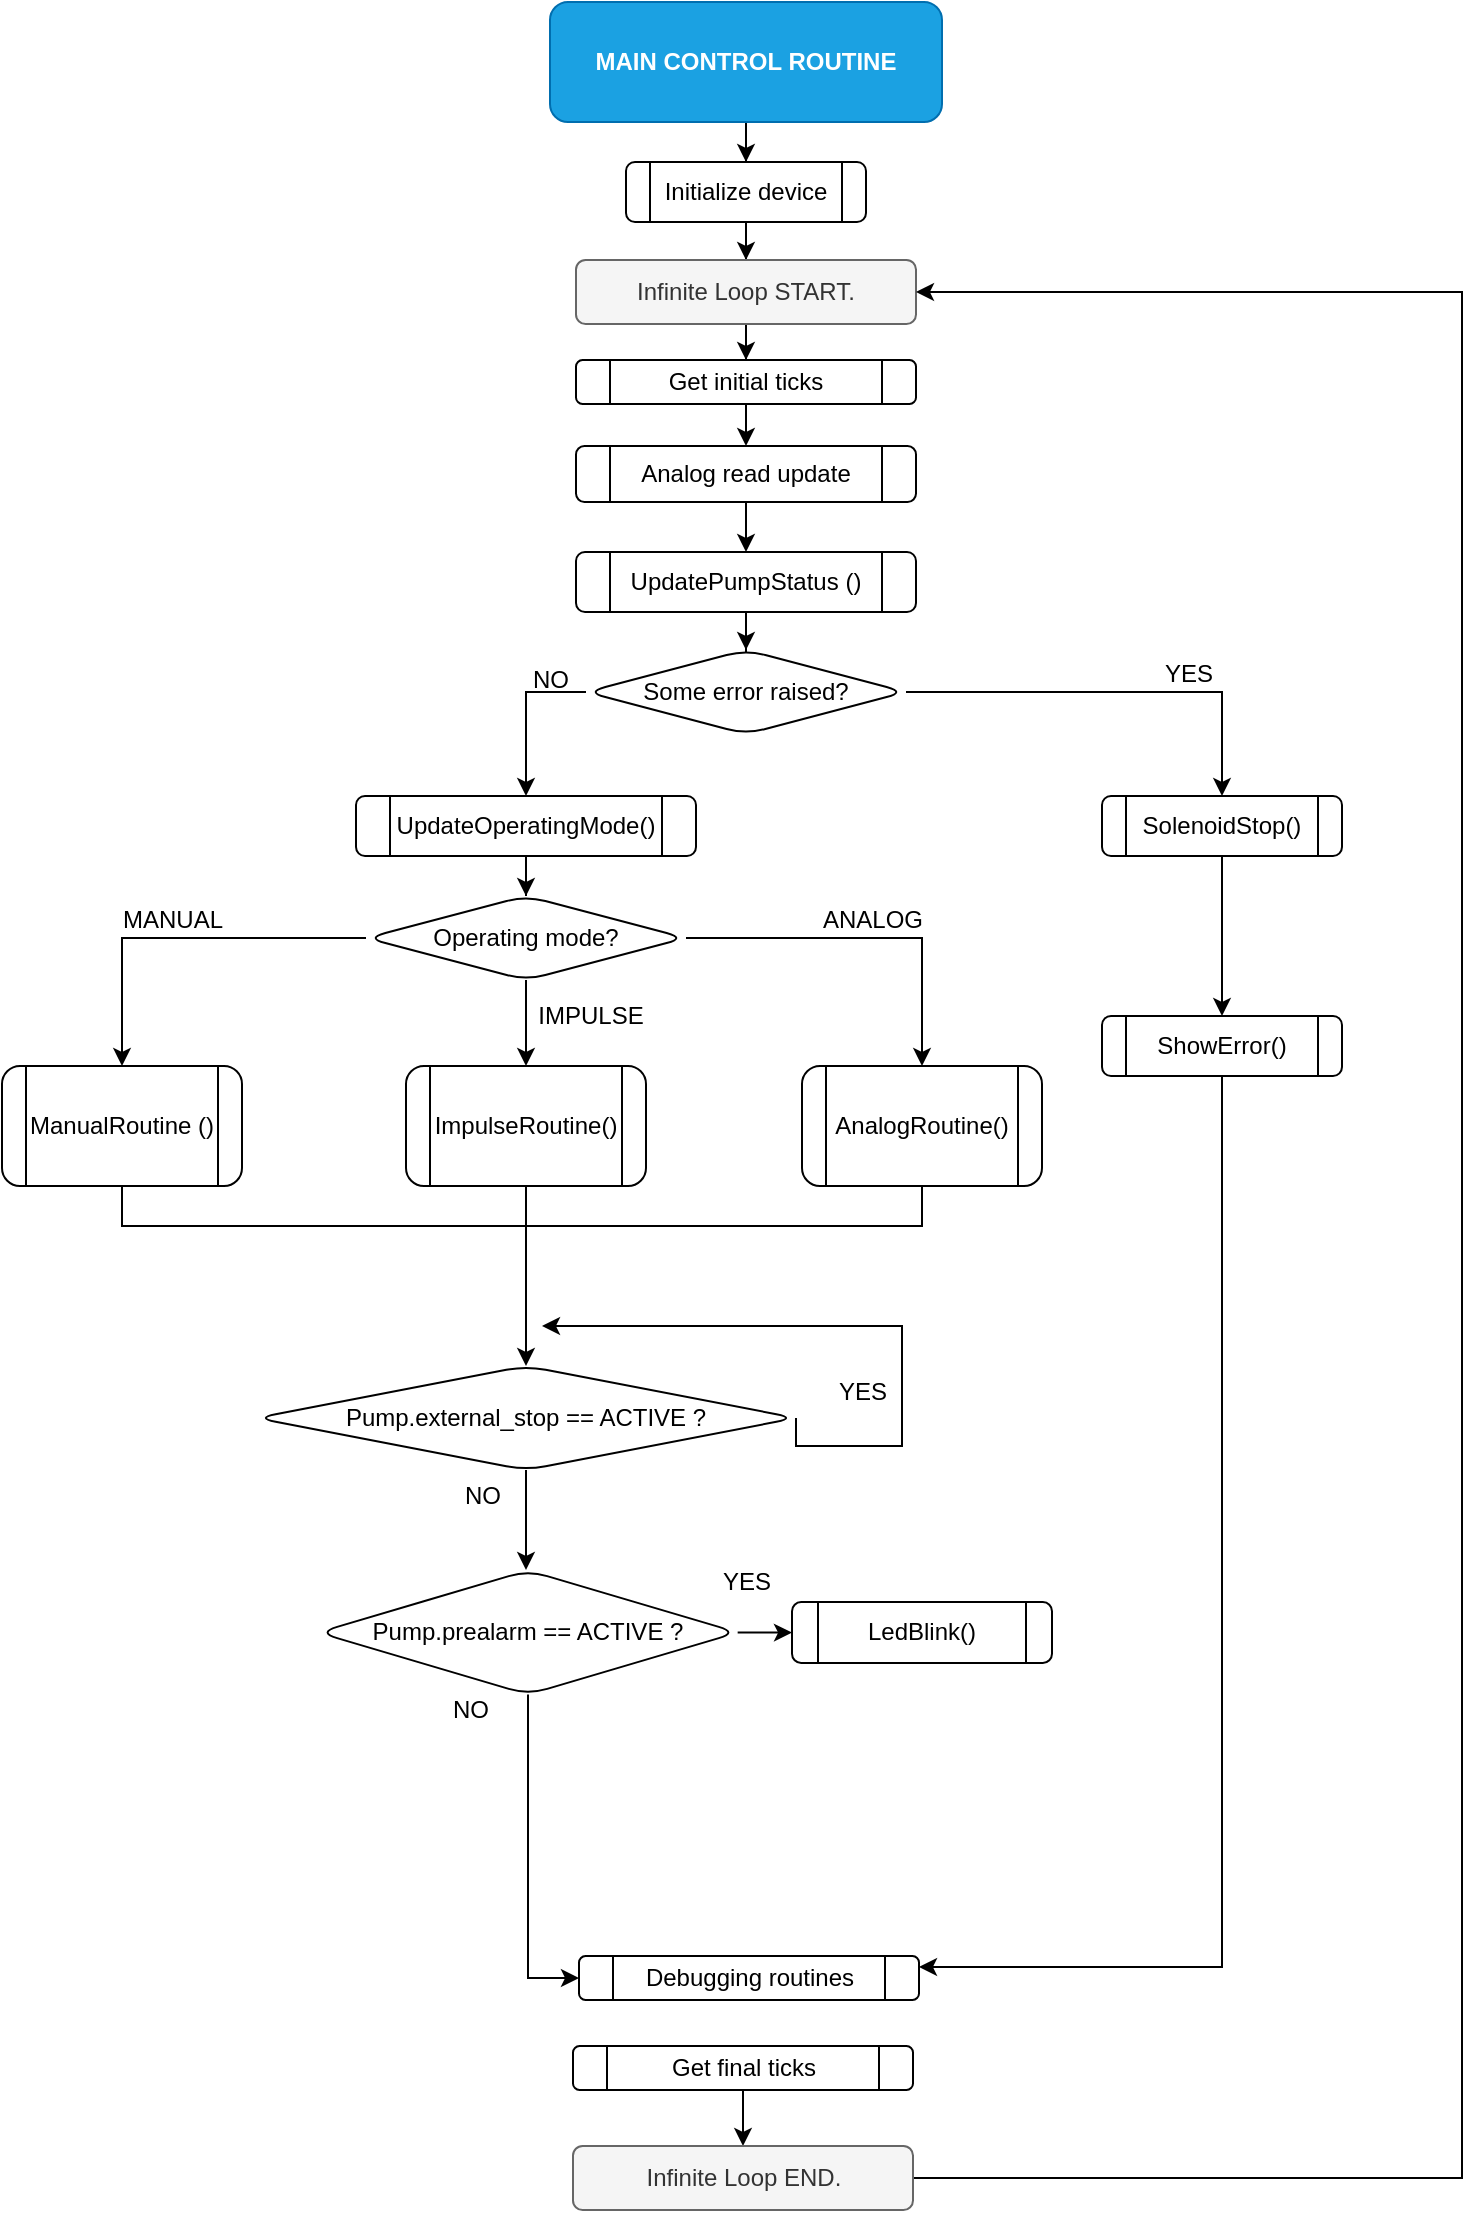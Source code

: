 <mxfile version="24.9.1">
  <diagram name="Main_Control_Routine" id="GrvnrPJXnc8yTMUI44hV">
    <mxGraphModel dx="1195" dy="622" grid="1" gridSize="10" guides="1" tooltips="1" connect="1" arrows="1" fold="1" page="1" pageScale="1" pageWidth="827" pageHeight="1169" math="0" shadow="0">
      <root>
        <mxCell id="0" />
        <mxCell id="1" parent="0" />
        <mxCell id="hCrbw9FhNNtImvgFaIb2-7" value="" style="edgeStyle=orthogonalEdgeStyle;rounded=0;orthogonalLoop=1;jettySize=auto;html=1;" parent="1" source="hCrbw9FhNNtImvgFaIb2-1" target="hCrbw9FhNNtImvgFaIb2-6" edge="1">
          <mxGeometry relative="1" as="geometry" />
        </mxCell>
        <mxCell id="hCrbw9FhNNtImvgFaIb2-1" value="&lt;b&gt;MAIN CONTROL ROUTINE&lt;/b&gt;" style="rounded=1;whiteSpace=wrap;html=1;fillColor=#1ba1e2;strokeColor=#006EAF;fontColor=#ffffff;" parent="1" vertex="1">
          <mxGeometry x="284" y="23" width="196" height="60" as="geometry" />
        </mxCell>
        <mxCell id="hCrbw9FhNNtImvgFaIb2-11" value="" style="edgeStyle=orthogonalEdgeStyle;rounded=0;orthogonalLoop=1;jettySize=auto;html=1;" parent="1" source="hCrbw9FhNNtImvgFaIb2-6" target="hCrbw9FhNNtImvgFaIb2-10" edge="1">
          <mxGeometry relative="1" as="geometry" />
        </mxCell>
        <mxCell id="hCrbw9FhNNtImvgFaIb2-6" value="Initialize device" style="shape=process;whiteSpace=wrap;html=1;backgroundOutline=1;rounded=1;" parent="1" vertex="1">
          <mxGeometry x="322" y="103" width="120" height="30" as="geometry" />
        </mxCell>
        <mxCell id="hCrbw9FhNNtImvgFaIb2-13" value="" style="edgeStyle=orthogonalEdgeStyle;rounded=0;orthogonalLoop=1;jettySize=auto;html=1;" parent="1" source="hCrbw9FhNNtImvgFaIb2-10" target="hCrbw9FhNNtImvgFaIb2-12" edge="1">
          <mxGeometry relative="1" as="geometry" />
        </mxCell>
        <mxCell id="hCrbw9FhNNtImvgFaIb2-10" value="Infinite Loop&amp;nbsp;&lt;span style=&quot;background-color: initial;&quot;&gt;START.&lt;/span&gt;" style="rounded=1;whiteSpace=wrap;html=1;fillColor=#f5f5f5;fontColor=#333333;strokeColor=#666666;" parent="1" vertex="1">
          <mxGeometry x="297" y="152" width="170" height="32" as="geometry" />
        </mxCell>
        <mxCell id="hCrbw9FhNNtImvgFaIb2-15" value="" style="edgeStyle=orthogonalEdgeStyle;rounded=0;orthogonalLoop=1;jettySize=auto;html=1;" parent="1" source="hCrbw9FhNNtImvgFaIb2-12" target="hCrbw9FhNNtImvgFaIb2-14" edge="1">
          <mxGeometry relative="1" as="geometry" />
        </mxCell>
        <mxCell id="hCrbw9FhNNtImvgFaIb2-12" value="Get initial ticks" style="shape=process;whiteSpace=wrap;html=1;backgroundOutline=1;rounded=1;" parent="1" vertex="1">
          <mxGeometry x="297" y="202" width="170" height="22" as="geometry" />
        </mxCell>
        <mxCell id="hCrbw9FhNNtImvgFaIb2-17" value="" style="edgeStyle=orthogonalEdgeStyle;rounded=0;orthogonalLoop=1;jettySize=auto;html=1;" parent="1" source="hCrbw9FhNNtImvgFaIb2-14" target="hCrbw9FhNNtImvgFaIb2-16" edge="1">
          <mxGeometry relative="1" as="geometry" />
        </mxCell>
        <mxCell id="hCrbw9FhNNtImvgFaIb2-14" value="Analog read update" style="shape=process;whiteSpace=wrap;html=1;backgroundOutline=1;rounded=1;" parent="1" vertex="1">
          <mxGeometry x="297" y="245" width="170" height="28" as="geometry" />
        </mxCell>
        <mxCell id="2Km9UWCAOeSeLq_cth0u-4" value="" style="edgeStyle=orthogonalEdgeStyle;rounded=0;orthogonalLoop=1;jettySize=auto;html=1;" edge="1" parent="1" source="hCrbw9FhNNtImvgFaIb2-16" target="2Km9UWCAOeSeLq_cth0u-2">
          <mxGeometry relative="1" as="geometry" />
        </mxCell>
        <mxCell id="hCrbw9FhNNtImvgFaIb2-16" value="UpdatePumpStatus ()" style="shape=process;whiteSpace=wrap;html=1;backgroundOutline=1;rounded=1;" parent="1" vertex="1">
          <mxGeometry x="297" y="298" width="170" height="30" as="geometry" />
        </mxCell>
        <mxCell id="hCrbw9FhNNtImvgFaIb2-23" value="" style="edgeStyle=orthogonalEdgeStyle;rounded=0;orthogonalLoop=1;jettySize=auto;html=1;" parent="1" source="hCrbw9FhNNtImvgFaIb2-20" target="hCrbw9FhNNtImvgFaIb2-22" edge="1">
          <mxGeometry relative="1" as="geometry" />
        </mxCell>
        <mxCell id="hCrbw9FhNNtImvgFaIb2-20" value="UpdateOperatingMode()" style="shape=process;whiteSpace=wrap;html=1;backgroundOutline=1;rounded=1;" parent="1" vertex="1">
          <mxGeometry x="187" y="420" width="170" height="30" as="geometry" />
        </mxCell>
        <mxCell id="hCrbw9FhNNtImvgFaIb2-27" value="" style="edgeStyle=orthogonalEdgeStyle;rounded=0;orthogonalLoop=1;jettySize=auto;html=1;" parent="1" source="hCrbw9FhNNtImvgFaIb2-22" target="hCrbw9FhNNtImvgFaIb2-26" edge="1">
          <mxGeometry relative="1" as="geometry" />
        </mxCell>
        <mxCell id="hCrbw9FhNNtImvgFaIb2-31" value="" style="edgeStyle=orthogonalEdgeStyle;rounded=0;orthogonalLoop=1;jettySize=auto;html=1;" parent="1" source="hCrbw9FhNNtImvgFaIb2-22" target="hCrbw9FhNNtImvgFaIb2-30" edge="1">
          <mxGeometry relative="1" as="geometry" />
        </mxCell>
        <mxCell id="hCrbw9FhNNtImvgFaIb2-33" value="" style="edgeStyle=orthogonalEdgeStyle;rounded=0;orthogonalLoop=1;jettySize=auto;html=1;" parent="1" source="hCrbw9FhNNtImvgFaIb2-22" target="hCrbw9FhNNtImvgFaIb2-32" edge="1">
          <mxGeometry relative="1" as="geometry" />
        </mxCell>
        <mxCell id="hCrbw9FhNNtImvgFaIb2-22" value="Operating mode?" style="rhombus;whiteSpace=wrap;html=1;rounded=1;" parent="1" vertex="1">
          <mxGeometry x="192" y="470" width="160" height="42" as="geometry" />
        </mxCell>
        <mxCell id="hCrbw9FhNNtImvgFaIb2-47" style="edgeStyle=orthogonalEdgeStyle;rounded=0;orthogonalLoop=1;jettySize=auto;html=1;exitX=0.5;exitY=1;exitDx=0;exitDy=0;endArrow=none;endFill=0;" parent="1" source="hCrbw9FhNNtImvgFaIb2-26" edge="1">
          <mxGeometry relative="1" as="geometry">
            <mxPoint x="270" y="635" as="targetPoint" />
            <Array as="points">
              <mxPoint x="70" y="635" />
              <mxPoint x="270" y="635" />
            </Array>
          </mxGeometry>
        </mxCell>
        <mxCell id="hCrbw9FhNNtImvgFaIb2-26" value="ManualRoutine ()" style="shape=process;whiteSpace=wrap;html=1;backgroundOutline=1;rounded=1;" parent="1" vertex="1">
          <mxGeometry x="10" y="555" width="120" height="60" as="geometry" />
        </mxCell>
        <mxCell id="hCrbw9FhNNtImvgFaIb2-48" style="edgeStyle=orthogonalEdgeStyle;rounded=0;orthogonalLoop=1;jettySize=auto;html=1;exitX=0.5;exitY=1;exitDx=0;exitDy=0;endArrow=none;endFill=0;" parent="1" source="hCrbw9FhNNtImvgFaIb2-30" edge="1">
          <mxGeometry relative="1" as="geometry">
            <mxPoint x="270" y="635" as="targetPoint" />
            <Array as="points">
              <mxPoint x="470" y="635" />
              <mxPoint x="281" y="635" />
            </Array>
          </mxGeometry>
        </mxCell>
        <mxCell id="hCrbw9FhNNtImvgFaIb2-30" value="AnalogRoutine()" style="shape=process;whiteSpace=wrap;html=1;backgroundOutline=1;rounded=1;" parent="1" vertex="1">
          <mxGeometry x="410" y="555" width="120" height="60" as="geometry" />
        </mxCell>
        <mxCell id="hCrbw9FhNNtImvgFaIb2-42" style="edgeStyle=orthogonalEdgeStyle;rounded=0;orthogonalLoop=1;jettySize=auto;html=1;exitX=0.5;exitY=1;exitDx=0;exitDy=0;entryX=0.5;entryY=0;entryDx=0;entryDy=0;" parent="1" source="hCrbw9FhNNtImvgFaIb2-32" target="hCrbw9FhNNtImvgFaIb2-38" edge="1">
          <mxGeometry relative="1" as="geometry" />
        </mxCell>
        <mxCell id="hCrbw9FhNNtImvgFaIb2-32" value="ImpulseRoutine()" style="shape=process;whiteSpace=wrap;html=1;backgroundOutline=1;rounded=1;" parent="1" vertex="1">
          <mxGeometry x="212" y="555" width="120" height="60" as="geometry" />
        </mxCell>
        <mxCell id="hCrbw9FhNNtImvgFaIb2-34" value="MANUAL" style="text;html=1;align=center;verticalAlign=middle;resizable=0;points=[];autosize=1;strokeColor=none;fillColor=none;" parent="1" vertex="1">
          <mxGeometry x="60" y="467" width="70" height="30" as="geometry" />
        </mxCell>
        <mxCell id="hCrbw9FhNNtImvgFaIb2-35" value="ANALOG" style="text;html=1;align=center;verticalAlign=middle;resizable=0;points=[];autosize=1;strokeColor=none;fillColor=none;" parent="1" vertex="1">
          <mxGeometry x="410" y="467" width="70" height="30" as="geometry" />
        </mxCell>
        <mxCell id="hCrbw9FhNNtImvgFaIb2-36" value="IMPULSE" style="text;html=1;align=center;verticalAlign=middle;resizable=0;points=[];autosize=1;strokeColor=none;fillColor=none;" parent="1" vertex="1">
          <mxGeometry x="264" y="515" width="80" height="30" as="geometry" />
        </mxCell>
        <mxCell id="hCrbw9FhNNtImvgFaIb2-49" style="edgeStyle=orthogonalEdgeStyle;rounded=0;orthogonalLoop=1;jettySize=auto;html=1;exitX=1;exitY=0.5;exitDx=0;exitDy=0;" parent="1" source="hCrbw9FhNNtImvgFaIb2-38" edge="1">
          <mxGeometry relative="1" as="geometry">
            <mxPoint x="280" y="685" as="targetPoint" />
            <Array as="points">
              <mxPoint x="460" y="745" />
              <mxPoint x="460" y="685" />
            </Array>
          </mxGeometry>
        </mxCell>
        <mxCell id="hCrbw9FhNNtImvgFaIb2-53" value="" style="edgeStyle=orthogonalEdgeStyle;rounded=0;orthogonalLoop=1;jettySize=auto;html=1;" parent="1" source="hCrbw9FhNNtImvgFaIb2-38" edge="1">
          <mxGeometry relative="1" as="geometry">
            <mxPoint x="272" y="807" as="targetPoint" />
          </mxGeometry>
        </mxCell>
        <mxCell id="hCrbw9FhNNtImvgFaIb2-38" value="Pump.external_stop == ACTIVE ?" style="rhombus;whiteSpace=wrap;html=1;rounded=1;" parent="1" vertex="1">
          <mxGeometry x="137" y="705" width="270" height="52" as="geometry" />
        </mxCell>
        <mxCell id="hCrbw9FhNNtImvgFaIb2-50" value="YES" style="text;html=1;align=center;verticalAlign=middle;resizable=0;points=[];autosize=1;strokeColor=none;fillColor=none;" parent="1" vertex="1">
          <mxGeometry x="415" y="703" width="50" height="30" as="geometry" />
        </mxCell>
        <mxCell id="hCrbw9FhNNtImvgFaIb2-56" value="NO" style="text;html=1;align=center;verticalAlign=middle;resizable=0;points=[];autosize=1;strokeColor=none;fillColor=none;" parent="1" vertex="1">
          <mxGeometry x="230" y="755" width="40" height="30" as="geometry" />
        </mxCell>
        <mxCell id="hCrbw9FhNNtImvgFaIb2-63" value="" style="edgeStyle=orthogonalEdgeStyle;rounded=0;orthogonalLoop=1;jettySize=auto;html=1;" parent="1" source="hCrbw9FhNNtImvgFaIb2-58" target="hCrbw9FhNNtImvgFaIb2-62" edge="1">
          <mxGeometry relative="1" as="geometry" />
        </mxCell>
        <mxCell id="2Km9UWCAOeSeLq_cth0u-15" style="edgeStyle=orthogonalEdgeStyle;rounded=0;orthogonalLoop=1;jettySize=auto;html=1;entryX=0;entryY=0.5;entryDx=0;entryDy=0;" edge="1" parent="1" source="hCrbw9FhNNtImvgFaIb2-58" target="hCrbw9FhNNtImvgFaIb2-72">
          <mxGeometry relative="1" as="geometry" />
        </mxCell>
        <mxCell id="hCrbw9FhNNtImvgFaIb2-58" value="Pump.prealarm == ACTIVE ?" style="rhombus;whiteSpace=wrap;html=1;rounded=1;" parent="1" vertex="1">
          <mxGeometry x="168" y="807.25" width="210" height="62" as="geometry" />
        </mxCell>
        <mxCell id="hCrbw9FhNNtImvgFaIb2-62" value="LedBlink()" style="shape=process;whiteSpace=wrap;html=1;backgroundOutline=1;rounded=1;" parent="1" vertex="1">
          <mxGeometry x="405" y="823" width="130" height="30.5" as="geometry" />
        </mxCell>
        <mxCell id="hCrbw9FhNNtImvgFaIb2-67" style="edgeStyle=orthogonalEdgeStyle;rounded=0;orthogonalLoop=1;jettySize=auto;html=1;exitX=0.5;exitY=1;exitDx=0;exitDy=0;entryX=0.5;entryY=0;entryDx=0;entryDy=0;" parent="1" source="hCrbw9FhNNtImvgFaIb2-64" target="hCrbw9FhNNtImvgFaIb2-66" edge="1">
          <mxGeometry relative="1" as="geometry" />
        </mxCell>
        <mxCell id="hCrbw9FhNNtImvgFaIb2-64" value="Get final ticks" style="shape=process;whiteSpace=wrap;html=1;backgroundOutline=1;rounded=1;" parent="1" vertex="1">
          <mxGeometry x="295.5" y="1045" width="170" height="22" as="geometry" />
        </mxCell>
        <mxCell id="2Km9UWCAOeSeLq_cth0u-16" style="edgeStyle=orthogonalEdgeStyle;rounded=0;orthogonalLoop=1;jettySize=auto;html=1;entryX=1;entryY=0.5;entryDx=0;entryDy=0;" edge="1" parent="1" source="hCrbw9FhNNtImvgFaIb2-66" target="hCrbw9FhNNtImvgFaIb2-10">
          <mxGeometry relative="1" as="geometry">
            <Array as="points">
              <mxPoint x="740" y="1111" />
              <mxPoint x="740" y="168" />
            </Array>
          </mxGeometry>
        </mxCell>
        <mxCell id="hCrbw9FhNNtImvgFaIb2-66" value="Infinite Loop END&lt;span style=&quot;background-color: initial;&quot;&gt;.&lt;/span&gt;" style="rounded=1;whiteSpace=wrap;html=1;fillColor=#f5f5f5;fontColor=#333333;strokeColor=#666666;" parent="1" vertex="1">
          <mxGeometry x="295.5" y="1095" width="170" height="32" as="geometry" />
        </mxCell>
        <mxCell id="hCrbw9FhNNtImvgFaIb2-72" value="Debugging routines" style="shape=process;whiteSpace=wrap;html=1;backgroundOutline=1;rounded=1;" parent="1" vertex="1">
          <mxGeometry x="298.5" y="1000" width="170" height="22" as="geometry" />
        </mxCell>
        <mxCell id="uoi4SWdayxe0rSrkV6Sa-2" value="NO" style="text;html=1;align=center;verticalAlign=middle;resizable=0;points=[];autosize=1;strokeColor=none;fillColor=none;" parent="1" vertex="1">
          <mxGeometry x="224" y="862.25" width="40" height="30" as="geometry" />
        </mxCell>
        <mxCell id="uoi4SWdayxe0rSrkV6Sa-3" value="YES" style="text;html=1;align=center;verticalAlign=middle;resizable=0;points=[];autosize=1;strokeColor=none;fillColor=none;" parent="1" vertex="1">
          <mxGeometry x="357" y="798" width="50" height="30" as="geometry" />
        </mxCell>
        <mxCell id="2Km9UWCAOeSeLq_cth0u-5" style="edgeStyle=orthogonalEdgeStyle;rounded=0;orthogonalLoop=1;jettySize=auto;html=1;exitX=0;exitY=0.5;exitDx=0;exitDy=0;entryX=0.5;entryY=0;entryDx=0;entryDy=0;" edge="1" parent="1" source="2Km9UWCAOeSeLq_cth0u-2" target="hCrbw9FhNNtImvgFaIb2-20">
          <mxGeometry relative="1" as="geometry" />
        </mxCell>
        <mxCell id="2Km9UWCAOeSeLq_cth0u-9" style="edgeStyle=orthogonalEdgeStyle;rounded=0;orthogonalLoop=1;jettySize=auto;html=1;exitX=1;exitY=0.5;exitDx=0;exitDy=0;entryX=0.5;entryY=0;entryDx=0;entryDy=0;" edge="1" parent="1" source="2Km9UWCAOeSeLq_cth0u-2" target="2Km9UWCAOeSeLq_cth0u-8">
          <mxGeometry relative="1" as="geometry" />
        </mxCell>
        <mxCell id="2Km9UWCAOeSeLq_cth0u-2" value="Some error raised?" style="rhombus;whiteSpace=wrap;html=1;rounded=1;" vertex="1" parent="1">
          <mxGeometry x="302" y="347" width="160" height="42" as="geometry" />
        </mxCell>
        <mxCell id="2Km9UWCAOeSeLq_cth0u-6" value="NO" style="text;html=1;align=center;verticalAlign=middle;resizable=0;points=[];autosize=1;strokeColor=none;fillColor=none;" vertex="1" parent="1">
          <mxGeometry x="264" y="347" width="40" height="30" as="geometry" />
        </mxCell>
        <mxCell id="2Km9UWCAOeSeLq_cth0u-11" value="" style="edgeStyle=orthogonalEdgeStyle;rounded=0;orthogonalLoop=1;jettySize=auto;html=1;" edge="1" parent="1" source="2Km9UWCAOeSeLq_cth0u-8" target="2Km9UWCAOeSeLq_cth0u-10">
          <mxGeometry relative="1" as="geometry" />
        </mxCell>
        <mxCell id="2Km9UWCAOeSeLq_cth0u-8" value="SolenoidStop()" style="shape=process;whiteSpace=wrap;html=1;backgroundOutline=1;rounded=1;" vertex="1" parent="1">
          <mxGeometry x="560" y="420" width="120" height="30" as="geometry" />
        </mxCell>
        <mxCell id="2Km9UWCAOeSeLq_cth0u-14" style="edgeStyle=orthogonalEdgeStyle;rounded=0;orthogonalLoop=1;jettySize=auto;html=1;exitX=0.5;exitY=1;exitDx=0;exitDy=0;entryX=1;entryY=0.25;entryDx=0;entryDy=0;" edge="1" parent="1" source="2Km9UWCAOeSeLq_cth0u-10" target="hCrbw9FhNNtImvgFaIb2-72">
          <mxGeometry relative="1" as="geometry" />
        </mxCell>
        <mxCell id="2Km9UWCAOeSeLq_cth0u-10" value="ShowError()" style="shape=process;whiteSpace=wrap;html=1;backgroundOutline=1;rounded=1;" vertex="1" parent="1">
          <mxGeometry x="560" y="530" width="120" height="30" as="geometry" />
        </mxCell>
        <mxCell id="2Km9UWCAOeSeLq_cth0u-12" value="YES" style="text;html=1;align=center;verticalAlign=middle;resizable=0;points=[];autosize=1;strokeColor=none;fillColor=none;" vertex="1" parent="1">
          <mxGeometry x="578" y="344" width="50" height="30" as="geometry" />
        </mxCell>
      </root>
    </mxGraphModel>
  </diagram>
</mxfile>
